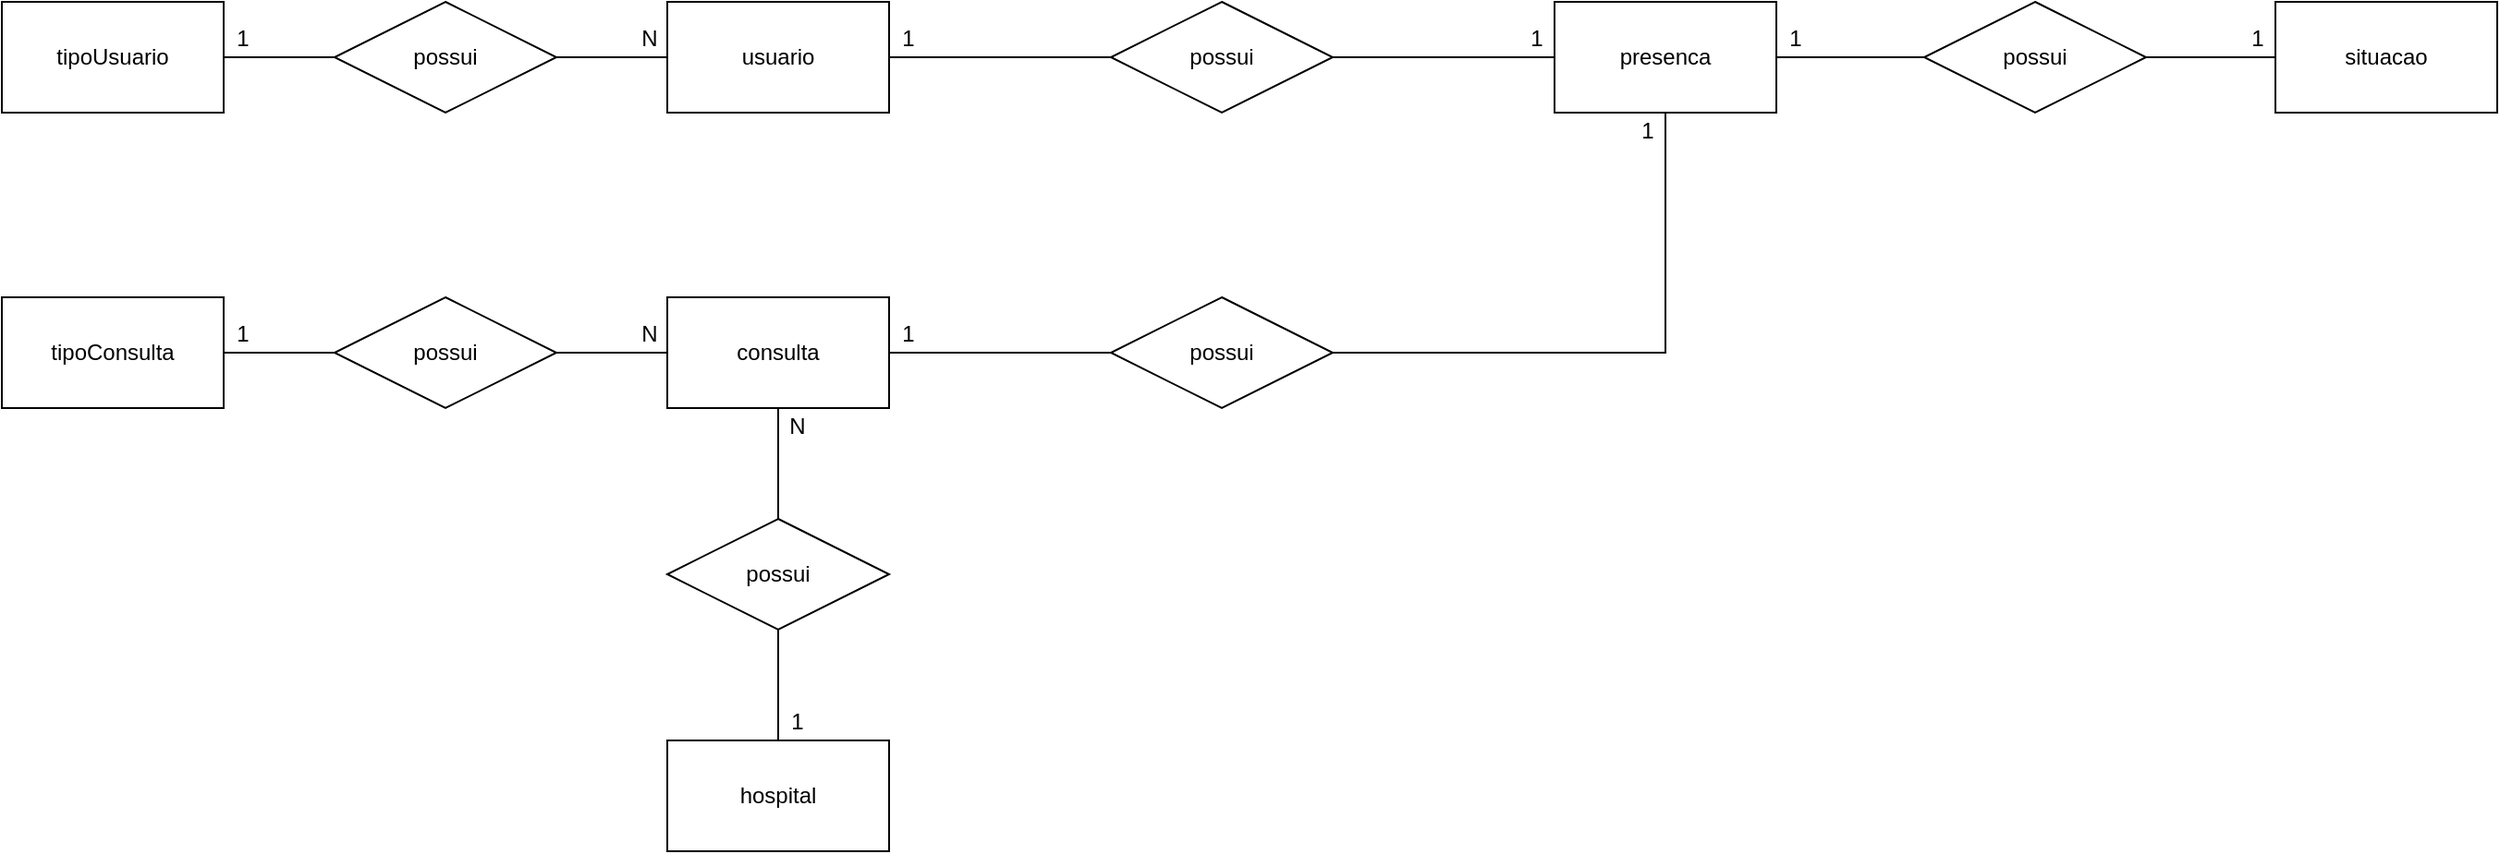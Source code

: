 <mxfile version="14.9.5" type="device"><diagram id="675bEYawNeivhGL7Zh1m" name="Page-1"><mxGraphModel dx="868" dy="488" grid="1" gridSize="10" guides="1" tooltips="1" connect="1" arrows="1" fold="1" page="1" pageScale="1" pageWidth="827" pageHeight="1169" math="0" shadow="0"><root><mxCell id="0"/><mxCell id="1" parent="0"/><mxCell id="Xk_MiHJyb1Rb-GQmkrws-1" value="tipoUsuario" style="rounded=0;whiteSpace=wrap;html=1;" vertex="1" parent="1"><mxGeometry x="40" y="40" width="120" height="60" as="geometry"/></mxCell><mxCell id="Xk_MiHJyb1Rb-GQmkrws-28" style="edgeStyle=orthogonalEdgeStyle;rounded=0;orthogonalLoop=1;jettySize=auto;html=1;entryX=0;entryY=0.5;entryDx=0;entryDy=0;endArrow=none;endFill=0;" edge="1" parent="1" source="Xk_MiHJyb1Rb-GQmkrws-2" target="Xk_MiHJyb1Rb-GQmkrws-24"><mxGeometry relative="1" as="geometry"/></mxCell><mxCell id="Xk_MiHJyb1Rb-GQmkrws-2" value="usuario" style="rounded=0;whiteSpace=wrap;html=1;" vertex="1" parent="1"><mxGeometry x="400" y="40" width="120" height="60" as="geometry"/></mxCell><mxCell id="Xk_MiHJyb1Rb-GQmkrws-3" value="tipoConsulta" style="rounded=0;whiteSpace=wrap;html=1;" vertex="1" parent="1"><mxGeometry x="40" y="200" width="120" height="60" as="geometry"/></mxCell><mxCell id="Xk_MiHJyb1Rb-GQmkrws-4" value="consulta" style="rounded=0;whiteSpace=wrap;html=1;" vertex="1" parent="1"><mxGeometry x="400" y="200" width="120" height="60" as="geometry"/></mxCell><mxCell id="Xk_MiHJyb1Rb-GQmkrws-7" style="edgeStyle=orthogonalEdgeStyle;rounded=0;orthogonalLoop=1;jettySize=auto;html=1;entryX=0;entryY=0.5;entryDx=0;entryDy=0;endArrow=none;endFill=0;" edge="1" parent="1" source="Xk_MiHJyb1Rb-GQmkrws-5" target="Xk_MiHJyb1Rb-GQmkrws-2"><mxGeometry relative="1" as="geometry"/></mxCell><mxCell id="Xk_MiHJyb1Rb-GQmkrws-8" style="edgeStyle=orthogonalEdgeStyle;rounded=0;orthogonalLoop=1;jettySize=auto;html=1;entryX=1;entryY=0.5;entryDx=0;entryDy=0;endArrow=none;endFill=0;" edge="1" parent="1" source="Xk_MiHJyb1Rb-GQmkrws-5" target="Xk_MiHJyb1Rb-GQmkrws-1"><mxGeometry relative="1" as="geometry"/></mxCell><mxCell id="Xk_MiHJyb1Rb-GQmkrws-5" value="possui" style="shape=rhombus;perimeter=rhombusPerimeter;whiteSpace=wrap;html=1;align=center;" vertex="1" parent="1"><mxGeometry x="220" y="40" width="120" height="60" as="geometry"/></mxCell><mxCell id="Xk_MiHJyb1Rb-GQmkrws-9" style="edgeStyle=orthogonalEdgeStyle;rounded=0;orthogonalLoop=1;jettySize=auto;html=1;entryX=1;entryY=0.5;entryDx=0;entryDy=0;endArrow=none;endFill=0;" edge="1" parent="1" source="Xk_MiHJyb1Rb-GQmkrws-6" target="Xk_MiHJyb1Rb-GQmkrws-3"><mxGeometry relative="1" as="geometry"/></mxCell><mxCell id="Xk_MiHJyb1Rb-GQmkrws-10" style="edgeStyle=orthogonalEdgeStyle;rounded=0;orthogonalLoop=1;jettySize=auto;html=1;endArrow=none;endFill=0;" edge="1" parent="1" source="Xk_MiHJyb1Rb-GQmkrws-6" target="Xk_MiHJyb1Rb-GQmkrws-4"><mxGeometry relative="1" as="geometry"/></mxCell><mxCell id="Xk_MiHJyb1Rb-GQmkrws-6" value="possui" style="shape=rhombus;perimeter=rhombusPerimeter;whiteSpace=wrap;html=1;align=center;" vertex="1" parent="1"><mxGeometry x="220" y="200" width="120" height="60" as="geometry"/></mxCell><mxCell id="Xk_MiHJyb1Rb-GQmkrws-11" value="1" style="text;html=1;align=center;verticalAlign=middle;resizable=0;points=[];autosize=1;strokeColor=none;" vertex="1" parent="1"><mxGeometry x="160" y="50" width="20" height="20" as="geometry"/></mxCell><mxCell id="Xk_MiHJyb1Rb-GQmkrws-12" value="N" style="text;html=1;align=center;verticalAlign=middle;resizable=0;points=[];autosize=1;strokeColor=none;" vertex="1" parent="1"><mxGeometry x="380" y="50" width="20" height="20" as="geometry"/></mxCell><mxCell id="Xk_MiHJyb1Rb-GQmkrws-13" value="1" style="text;html=1;align=center;verticalAlign=middle;resizable=0;points=[];autosize=1;strokeColor=none;" vertex="1" parent="1"><mxGeometry x="160" y="210" width="20" height="20" as="geometry"/></mxCell><mxCell id="Xk_MiHJyb1Rb-GQmkrws-15" value="N" style="text;html=1;align=center;verticalAlign=middle;resizable=0;points=[];autosize=1;strokeColor=none;" vertex="1" parent="1"><mxGeometry x="380" y="210" width="20" height="20" as="geometry"/></mxCell><mxCell id="Xk_MiHJyb1Rb-GQmkrws-18" style="edgeStyle=orthogonalEdgeStyle;rounded=0;orthogonalLoop=1;jettySize=auto;html=1;entryX=0.5;entryY=1;entryDx=0;entryDy=0;endArrow=none;endFill=0;" edge="1" parent="1" source="Xk_MiHJyb1Rb-GQmkrws-16" target="Xk_MiHJyb1Rb-GQmkrws-4"><mxGeometry relative="1" as="geometry"/></mxCell><mxCell id="Xk_MiHJyb1Rb-GQmkrws-19" style="edgeStyle=orthogonalEdgeStyle;rounded=0;orthogonalLoop=1;jettySize=auto;html=1;entryX=0.5;entryY=0;entryDx=0;entryDy=0;endArrow=none;endFill=0;" edge="1" parent="1" source="Xk_MiHJyb1Rb-GQmkrws-16" target="Xk_MiHJyb1Rb-GQmkrws-17"><mxGeometry relative="1" as="geometry"/></mxCell><mxCell id="Xk_MiHJyb1Rb-GQmkrws-16" value="possui" style="shape=rhombus;perimeter=rhombusPerimeter;whiteSpace=wrap;html=1;align=center;" vertex="1" parent="1"><mxGeometry x="400" y="320" width="120" height="60" as="geometry"/></mxCell><mxCell id="Xk_MiHJyb1Rb-GQmkrws-17" value="hospital" style="rounded=0;whiteSpace=wrap;html=1;" vertex="1" parent="1"><mxGeometry x="400" y="440" width="120" height="60" as="geometry"/></mxCell><mxCell id="Xk_MiHJyb1Rb-GQmkrws-20" value="N" style="text;html=1;align=center;verticalAlign=middle;resizable=0;points=[];autosize=1;strokeColor=none;" vertex="1" parent="1"><mxGeometry x="460" y="260" width="20" height="20" as="geometry"/></mxCell><mxCell id="Xk_MiHJyb1Rb-GQmkrws-21" value="1" style="text;html=1;align=center;verticalAlign=middle;resizable=0;points=[];autosize=1;strokeColor=none;" vertex="1" parent="1"><mxGeometry x="460" y="420" width="20" height="20" as="geometry"/></mxCell><mxCell id="Xk_MiHJyb1Rb-GQmkrws-29" style="edgeStyle=orthogonalEdgeStyle;rounded=0;orthogonalLoop=1;jettySize=auto;html=1;entryX=0;entryY=0.5;entryDx=0;entryDy=0;endArrow=none;endFill=0;" edge="1" parent="1" source="Xk_MiHJyb1Rb-GQmkrws-24" target="Xk_MiHJyb1Rb-GQmkrws-25"><mxGeometry relative="1" as="geometry"/></mxCell><mxCell id="Xk_MiHJyb1Rb-GQmkrws-24" value="possui" style="shape=rhombus;perimeter=rhombusPerimeter;whiteSpace=wrap;html=1;align=center;" vertex="1" parent="1"><mxGeometry x="640" y="40" width="120" height="60" as="geometry"/></mxCell><mxCell id="Xk_MiHJyb1Rb-GQmkrws-31" style="edgeStyle=orthogonalEdgeStyle;rounded=0;orthogonalLoop=1;jettySize=auto;html=1;entryX=1;entryY=0.5;entryDx=0;entryDy=0;endArrow=none;endFill=0;" edge="1" parent="1" source="Xk_MiHJyb1Rb-GQmkrws-25" target="Xk_MiHJyb1Rb-GQmkrws-30"><mxGeometry relative="1" as="geometry"><Array as="points"><mxPoint x="940" y="230"/></Array></mxGeometry></mxCell><mxCell id="Xk_MiHJyb1Rb-GQmkrws-25" value="presenca" style="rounded=0;whiteSpace=wrap;html=1;" vertex="1" parent="1"><mxGeometry x="880" y="40" width="120" height="60" as="geometry"/></mxCell><mxCell id="Xk_MiHJyb1Rb-GQmkrws-32" style="edgeStyle=orthogonalEdgeStyle;rounded=0;orthogonalLoop=1;jettySize=auto;html=1;entryX=1;entryY=0.25;entryDx=0;entryDy=0;endArrow=none;endFill=0;" edge="1" parent="1" source="Xk_MiHJyb1Rb-GQmkrws-30" target="Xk_MiHJyb1Rb-GQmkrws-4"><mxGeometry relative="1" as="geometry"><Array as="points"><mxPoint x="520" y="230"/></Array></mxGeometry></mxCell><mxCell id="Xk_MiHJyb1Rb-GQmkrws-30" value="possui" style="shape=rhombus;perimeter=rhombusPerimeter;whiteSpace=wrap;html=1;align=center;" vertex="1" parent="1"><mxGeometry x="640" y="200" width="120" height="60" as="geometry"/></mxCell><mxCell id="Xk_MiHJyb1Rb-GQmkrws-33" value="1" style="text;html=1;align=center;verticalAlign=middle;resizable=0;points=[];autosize=1;strokeColor=none;" vertex="1" parent="1"><mxGeometry x="520" y="50" width="20" height="20" as="geometry"/></mxCell><mxCell id="Xk_MiHJyb1Rb-GQmkrws-34" value="1" style="text;html=1;align=center;verticalAlign=middle;resizable=0;points=[];autosize=1;strokeColor=none;" vertex="1" parent="1"><mxGeometry x="860" y="50" width="20" height="20" as="geometry"/></mxCell><mxCell id="Xk_MiHJyb1Rb-GQmkrws-35" value="1" style="text;html=1;align=center;verticalAlign=middle;resizable=0;points=[];autosize=1;strokeColor=none;" vertex="1" parent="1"><mxGeometry x="520" y="210" width="20" height="20" as="geometry"/></mxCell><mxCell id="Xk_MiHJyb1Rb-GQmkrws-36" value="1" style="text;html=1;align=center;verticalAlign=middle;resizable=0;points=[];autosize=1;strokeColor=none;" vertex="1" parent="1"><mxGeometry x="920" y="100" width="20" height="20" as="geometry"/></mxCell><mxCell id="Xk_MiHJyb1Rb-GQmkrws-40" style="edgeStyle=orthogonalEdgeStyle;rounded=0;orthogonalLoop=1;jettySize=auto;html=1;entryX=1;entryY=0.5;entryDx=0;entryDy=0;endArrow=none;endFill=0;" edge="1" parent="1" source="Xk_MiHJyb1Rb-GQmkrws-37" target="Xk_MiHJyb1Rb-GQmkrws-38"><mxGeometry relative="1" as="geometry"/></mxCell><mxCell id="Xk_MiHJyb1Rb-GQmkrws-37" value="situacao" style="rounded=0;whiteSpace=wrap;html=1;" vertex="1" parent="1"><mxGeometry x="1270" y="40" width="120" height="60" as="geometry"/></mxCell><mxCell id="Xk_MiHJyb1Rb-GQmkrws-41" style="edgeStyle=orthogonalEdgeStyle;rounded=0;orthogonalLoop=1;jettySize=auto;html=1;entryX=1;entryY=0.5;entryDx=0;entryDy=0;endArrow=none;endFill=0;" edge="1" parent="1" source="Xk_MiHJyb1Rb-GQmkrws-38" target="Xk_MiHJyb1Rb-GQmkrws-25"><mxGeometry relative="1" as="geometry"/></mxCell><mxCell id="Xk_MiHJyb1Rb-GQmkrws-38" value="possui" style="shape=rhombus;perimeter=rhombusPerimeter;whiteSpace=wrap;html=1;align=center;" vertex="1" parent="1"><mxGeometry x="1080" y="40" width="120" height="60" as="geometry"/></mxCell><mxCell id="Xk_MiHJyb1Rb-GQmkrws-42" value="1" style="text;html=1;align=center;verticalAlign=middle;resizable=0;points=[];autosize=1;strokeColor=none;" vertex="1" parent="1"><mxGeometry x="1000" y="50" width="20" height="20" as="geometry"/></mxCell><mxCell id="Xk_MiHJyb1Rb-GQmkrws-43" value="1" style="text;html=1;align=center;verticalAlign=middle;resizable=0;points=[];autosize=1;strokeColor=none;" vertex="1" parent="1"><mxGeometry x="1250" y="50" width="20" height="20" as="geometry"/></mxCell></root></mxGraphModel></diagram></mxfile>